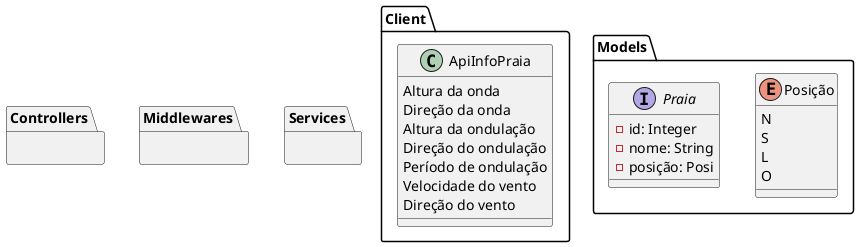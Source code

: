 @startuml class

package Client {
  class ApiInfoPraia {
    Altura da onda
    Direção da onda
    Altura da ondulação
    Direção do ondulação
    Período de ondulação
    Velocidade do vento
    Direção do vento 
  }
}
package Models {

  enum Posição {
    N
    S
    L
    O
  }

  interface Praia {
    -id: Integer
    -nome: String
    -posição: Posi
  }
}
package Controllers {}
package Middlewares {}
package Services {}

@enduml